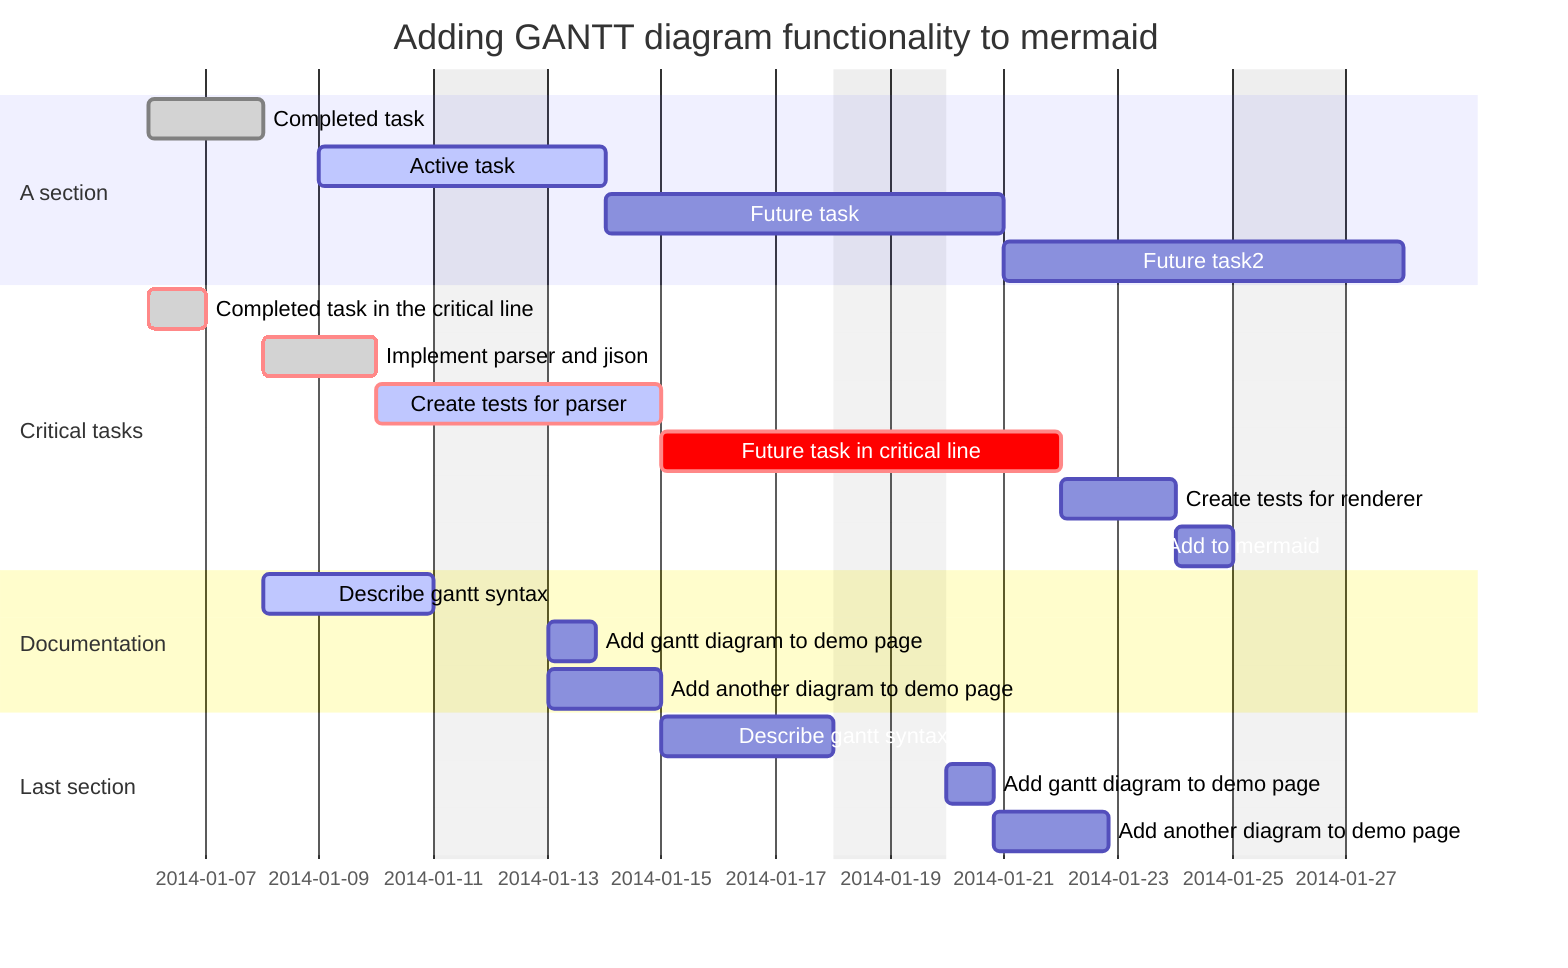 gantt
    dateFormat  YYYY-MM-DD
    title       Adding GANTT diagram functionality to mermaid
    excludes    weekends
    %% (`excludes` accepts specific dates in YYYY-MM-DD format, days of the week ("sunday") or "weekends", but not the word "weekdays".)

    section A section
    Completed task            :done,    des1, 2014-01-06,2014-01-08
    Active task               :active,  des2, 2014-01-09, 3d
    Future task               :         des3, after des2, 5d
    Future task2              :         des4, after des3, 5d

    section Critical tasks
    Completed task in the critical line :crit, done, 2014-01-06,24h
    Implement parser and jison          :crit, done, after des1, 2d
    Create tests for parser             :crit, active, 3d
    Future task in critical line        :crit, 5d
    Create tests for renderer           :2d
    Add to mermaid                      :1d

    section Documentation
    Describe gantt syntax               :active, a1, after des1, 3d
    Add gantt diagram to demo page      :after a1  , 20h
    Add another diagram to demo page    :doc1, after a1  , 48h

    section Last section
    Describe gantt syntax               :after doc1, 3d
    Add gantt diagram to demo page      :20h
    Add another diagram to demo page    :48h